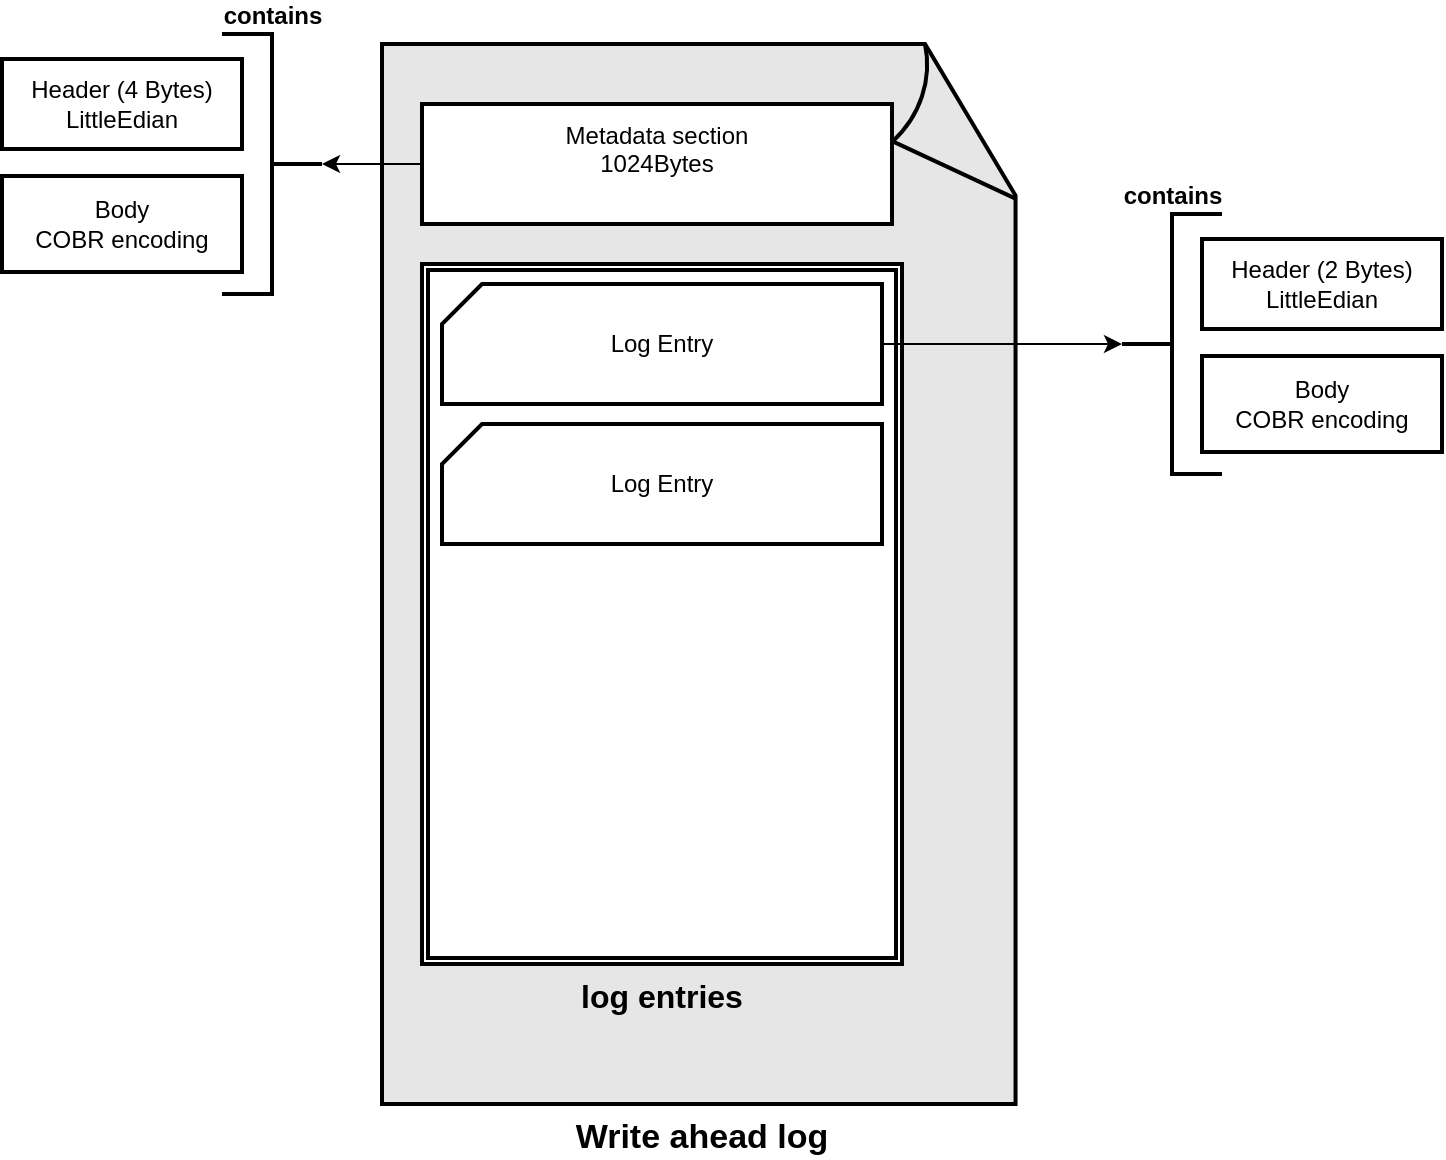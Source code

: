 <mxfile version="13.6.5">
    <diagram id="UkqDDxXulxUN-NViC9nC" name="Page-1">
        <mxGraphModel dx="831" dy="955" grid="1" gridSize="10" guides="1" tooltips="1" connect="1" arrows="1" fold="1" page="1" pageScale="1" pageWidth="850" pageHeight="1100" math="0" shadow="0">
            <root>
                <mxCell id="0"/>
                <mxCell id="1" parent="0"/>
                <object label="&lt;font style=&quot;font-size: 17px&quot;&gt;&lt;b&gt;Write ahead log&lt;/b&gt;&lt;/font&gt;" stencilType="document" id="YW_iXGMyYTQzQY0_u3cw-1">
                    <mxCell style="shape=mxgraph.basic.document;whiteSpace=wrap;html=1;strokeColor=#000000;strokeWidth=2;verticalAlign=top;labelPosition=center;verticalLabelPosition=bottom;align=center;fillColor=#E6E6E6;" parent="1" vertex="1">
                        <mxGeometry x="280" y="80" width="320" height="530" as="geometry"/>
                    </mxCell>
                </object>
                <mxCell id="5" style="edgeStyle=orthogonalEdgeStyle;rounded=0;orthogonalLoop=1;jettySize=auto;html=1;entryX=0;entryY=0.5;entryDx=0;entryDy=0;entryPerimeter=0;" edge="1" parent="1" source="YW_iXGMyYTQzQY0_u3cw-3" target="2">
                    <mxGeometry relative="1" as="geometry"/>
                </mxCell>
                <object label="&lt;div&gt;Metadata section&lt;/div&gt;&lt;div&gt;1024Bytes&lt;br&gt;&lt;/div&gt;&lt;div&gt;&lt;br&gt;&lt;/div&gt;" stencilType="generic-component" id="YW_iXGMyYTQzQY0_u3cw-3">
                    <mxCell style="rounded=0;whiteSpace=wrap;html=1;strokeWidth=2;" parent="1" vertex="1">
                        <mxGeometry x="300" y="110" width="235" height="60" as="geometry"/>
                    </mxCell>
                </object>
                <object label="&lt;div style=&quot;font-size: 16px&quot;&gt;&lt;font style=&quot;font-size: 16px&quot;&gt;&lt;b&gt;log entries&lt;br&gt;&lt;br&gt;&lt;/b&gt;&lt;/font&gt;&lt;/div&gt;" stencilType="ext" id="YW_iXGMyYTQzQY0_u3cw-4">
                    <mxCell style="shape=ext;double=1;rounded=0;whiteSpace=wrap;html=1;labelPosition=center;verticalLabelPosition=bottom;align=center;verticalAlign=top;strokeWidth=2;" parent="1" vertex="1">
                        <mxGeometry x="300" y="190" width="240" height="350" as="geometry"/>
                    </mxCell>
                </object>
                <object label="" stencilType="generic-channel" id="YW_iXGMyYTQzQY0_u3cw-12">
                    <mxCell style="edgeStyle=orthogonalEdgeStyle;rounded=0;html=1;entryX=0;entryY=0.5;entryDx=0;entryDy=0;entryPerimeter=0;jettySize=auto;orthogonalLoop=1;fontSize=20;fontStyle=1;" parent="1" source="YW_iXGMyYTQzQY0_u3cw-6" target="YW_iXGMyYTQzQY0_u3cw-11" edge="1">
                        <mxGeometry relative="1" as="geometry"/>
                    </mxCell>
                </object>
                <object label="Log Entry" stencilType="card" id="YW_iXGMyYTQzQY0_u3cw-6">
                    <mxCell style="verticalLabelPosition=middle;verticalAlign=middle;html=1;strokeWidth=2;shape=card;whiteSpace=wrap;size=20;arcSize=12;labelPosition=center;align=center;" parent="1" vertex="1">
                        <mxGeometry x="310" y="200" width="220" height="60" as="geometry"/>
                    </mxCell>
                </object>
                <object label="Log Entry" stencilType="card" id="YW_iXGMyYTQzQY0_u3cw-10">
                    <mxCell style="verticalLabelPosition=middle;verticalAlign=middle;html=1;strokeWidth=2;shape=card;whiteSpace=wrap;size=20;arcSize=12;labelPosition=center;align=center;" parent="1" vertex="1">
                        <mxGeometry x="310" y="270" width="220" height="60" as="geometry"/>
                    </mxCell>
                </object>
                <object label="&lt;b&gt;contains&lt;/b&gt;" stencilType="annotation_2" id="YW_iXGMyYTQzQY0_u3cw-11">
                    <mxCell style="strokeWidth=2;html=1;shape=mxgraph.flowchart.annotation_2;align=center;verticalAlign=bottom;labelPosition=center;verticalLabelPosition=top;" parent="1" vertex="1">
                        <mxGeometry x="650" y="165" width="50" height="130" as="geometry"/>
                    </mxCell>
                </object>
                <object label="&lt;div&gt;Header (2 Bytes)&lt;/div&gt;&lt;div&gt;LittleEdian&lt;br&gt;&lt;/div&gt;" stencilType="generic-component" id="YW_iXGMyYTQzQY0_u3cw-13">
                    <mxCell style="rounded=0;whiteSpace=wrap;html=1;strokeWidth=2;" parent="1" vertex="1">
                        <mxGeometry x="690" y="177.5" width="120" height="45" as="geometry"/>
                    </mxCell>
                </object>
                <object label="&lt;div&gt;Body&lt;br&gt;&lt;/div&gt;&lt;div&gt;COBR encoding&lt;br&gt;&lt;/div&gt;" stencilType="generic-component" id="YW_iXGMyYTQzQY0_u3cw-14">
                    <mxCell style="rounded=0;whiteSpace=wrap;html=1;strokeWidth=2;" parent="1" vertex="1">
                        <mxGeometry x="690" y="236" width="120" height="48" as="geometry"/>
                    </mxCell>
                </object>
                <object label="&lt;b&gt;contains&lt;/b&gt;" stencilType="annotation_2" id="2">
                    <mxCell style="strokeWidth=2;html=1;shape=mxgraph.flowchart.annotation_2;align=center;verticalAlign=bottom;labelPosition=center;verticalLabelPosition=top;flipH=1;" vertex="1" parent="1">
                        <mxGeometry x="200" y="75" width="50" height="130" as="geometry"/>
                    </mxCell>
                </object>
                <object label="&lt;div&gt;Header (4 Bytes)&lt;/div&gt;&lt;div&gt;LittleEdian&lt;br&gt;&lt;/div&gt;" stencilType="generic-component" id="3">
                    <mxCell style="rounded=0;whiteSpace=wrap;html=1;strokeWidth=2;" vertex="1" parent="1">
                        <mxGeometry x="90" y="87.5" width="120" height="45" as="geometry"/>
                    </mxCell>
                </object>
                <object label="&lt;div&gt;Body&lt;br&gt;&lt;/div&gt;&lt;div&gt;COBR encoding&lt;br&gt;&lt;/div&gt;" stencilType="generic-component" id="4">
                    <mxCell style="rounded=0;whiteSpace=wrap;html=1;strokeWidth=2;" vertex="1" parent="1">
                        <mxGeometry x="90" y="146" width="120" height="48" as="geometry"/>
                    </mxCell>
                </object>
            </root>
        </mxGraphModel>
    </diagram>
</mxfile>